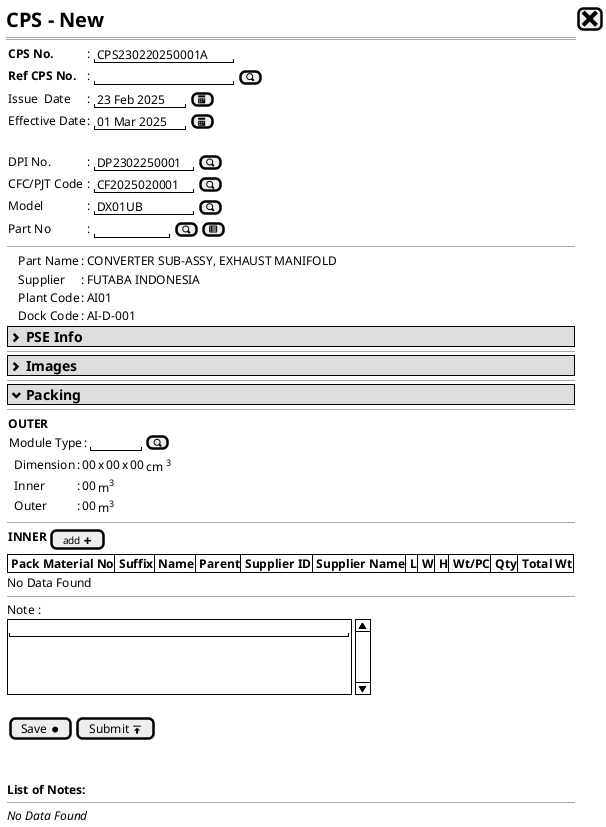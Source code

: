 @startuml
@startsalt
{
  <b><size:20>CPS - New |[<size:25><&x>]|*
  ==
  {
    {
      <b>CPS No.      |:{|"CPS230220250001A "|}
      <b>Ref CPS No.  |:{|"                 "| [<&magnifying-glass>]}| *
      Issue  Date     |:{|"23 Feb 2025"| [<&calendar>]|}
      Effective Date  |:{|"01 Mar 2025"| [<&calendar>]|}
      .
      DPI No.         |:{|"DP2302250001"| [<&magnifying-glass>]}| *
      CFC/PJT Code    |:{|"CF2025020001"| [<&magnifying-glass>]}
      Model           |:{|"DX01UB      "| [<&magnifying-glass>]}
      Part No         |:{|"         "| [<&magnifying-glass>] | [<&spreadsheet>]}
    }
    --
    {
      .|.|Part Name   |: | CONVERTER SUB-ASSY, EXHAUST MANIFOLD        |*
      .|.|Supplier    |: | FUTABA INDONESIA      |*
      .|.|Plant Code  |: | AI01                  |*
      .|.|Dock Code   |: | AI-D-001              |*

    }
    {*
      <b><size:14> <&chevron-right> PSE Info
    }
    --
    {*
      <b><size:14> <&chevron-right> Images
    }
    --
    {*
      <b><size:14> <&chevron-bottom> Packing
    }
    --
    {
      <b>OUTER
      { Module Type     |: |"      " | [<&magnifying-glass>] | }*  
      {
        .| Dimension     |: | 00 | x | 00 | x | 00 | cm <sup>3</sup> |*
        .| Inner         |: | 00 | m<sup>3</sup>                      |*
        .| Outer         |: | 00 | m<sup>3</sup>                      |*
      }
    }
    --
    {
      |<b>INNER   | [<size:10>add <&plus>] |*
    }
    {#
      |<b> Pack Material No     |<b> Suffix |<b> Name      |<b> Parent    |<b> Supplier ID |<b> Supplier Name |<b> L  |<b> W  |<b> H  |<b> Wt/PC |<b> Qty |<b> Total Wt |*
    }
    No Data Found
    --
    Note :
    {SI
      "                                          "
      .
      .
      .
    }
    .
    {[Save <&media-record>] | [Submit <&data-transfer-upload>]}
    .
    .
    <b>List of Notes:
    --
    <i>No Data Found 
  }
}
@endsalt
@enduml
